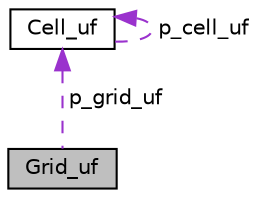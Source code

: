 digraph "Grid_uf"
{
  edge [fontname="Helvetica",fontsize="10",labelfontname="Helvetica",labelfontsize="10"];
  node [fontname="Helvetica",fontsize="10",shape=record];
  Node1 [label="Grid_uf",height=0.2,width=0.4,color="black", fillcolor="grey75", style="filled" fontcolor="black"];
  Node2 -> Node1 [dir="back",color="darkorchid3",fontsize="10",style="dashed",label=" p_grid_uf" ,fontname="Helvetica"];
  Node2 [label="Cell_uf",height=0.2,width=0.4,color="black", fillcolor="white", style="filled",URL="$structCell__uf.html",tooltip="The structure representing the cells of a grid. "];
  Node2 -> Node2 [dir="back",color="darkorchid3",fontsize="10",style="dashed",label=" p_cell_uf" ,fontname="Helvetica"];
}
